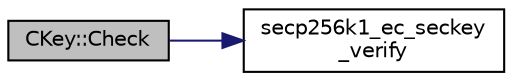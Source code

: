 digraph "CKey::Check"
{
  edge [fontname="Helvetica",fontsize="10",labelfontname="Helvetica",labelfontsize="10"];
  node [fontname="Helvetica",fontsize="10",shape=record];
  rankdir="LR";
  Node32 [label="CKey::Check",height=0.2,width=0.4,color="black", fillcolor="grey75", style="filled", fontcolor="black"];
  Node32 -> Node33 [color="midnightblue",fontsize="10",style="solid",fontname="Helvetica"];
  Node33 [label="secp256k1_ec_seckey\l_verify",height=0.2,width=0.4,color="black", fillcolor="white", style="filled",URL="$d7/dd3/secp256k1_8h.html#a366f922fc0c787351e82ff8e3a95f652",tooltip="Verify an ECDSA secret key. "];
}
